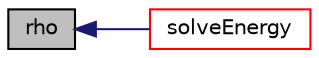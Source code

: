 digraph "rho"
{
  bgcolor="transparent";
  edge [fontname="Helvetica",fontsize="10",labelfontname="Helvetica",labelfontsize="10"];
  node [fontname="Helvetica",fontsize="10",shape=record];
  rankdir="LR";
  Node1183 [label="rho",height=0.2,width=0.4,color="black", fillcolor="grey75", style="filled", fontcolor="black"];
  Node1183 -> Node1184 [dir="back",color="midnightblue",fontsize="10",style="solid",fontname="Helvetica"];
  Node1184 [label="solveEnergy",height=0.2,width=0.4,color="red",URL="$a30277.html#a533e6e7fb2c00cd976a89d545355000c",tooltip="Solve energy equation. "];
}

